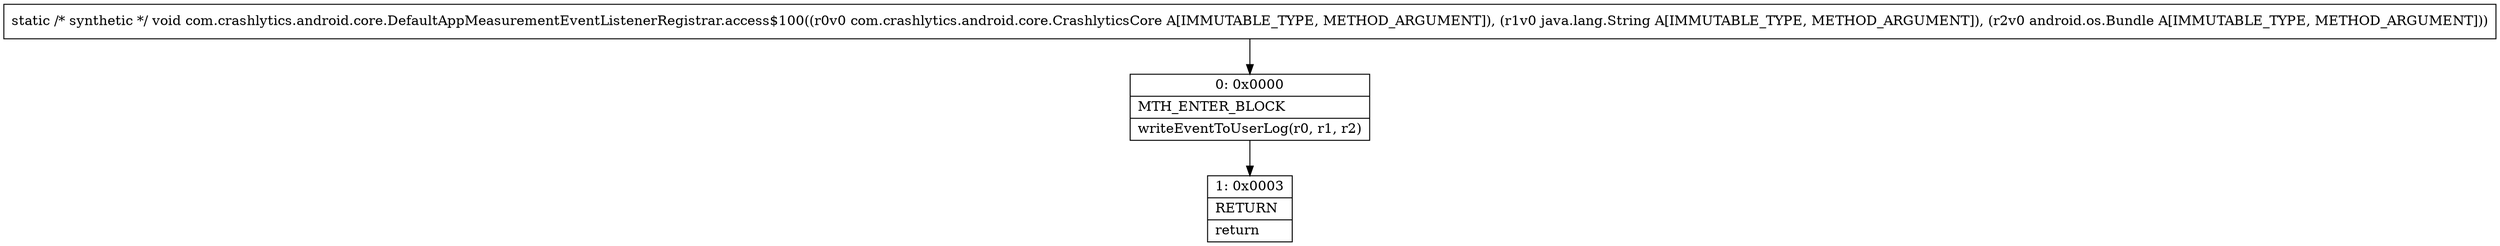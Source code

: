 digraph "CFG forcom.crashlytics.android.core.DefaultAppMeasurementEventListenerRegistrar.access$100(Lcom\/crashlytics\/android\/core\/CrashlyticsCore;Ljava\/lang\/String;Landroid\/os\/Bundle;)V" {
Node_0 [shape=record,label="{0\:\ 0x0000|MTH_ENTER_BLOCK\l|writeEventToUserLog(r0, r1, r2)\l}"];
Node_1 [shape=record,label="{1\:\ 0x0003|RETURN\l|return\l}"];
MethodNode[shape=record,label="{static \/* synthetic *\/ void com.crashlytics.android.core.DefaultAppMeasurementEventListenerRegistrar.access$100((r0v0 com.crashlytics.android.core.CrashlyticsCore A[IMMUTABLE_TYPE, METHOD_ARGUMENT]), (r1v0 java.lang.String A[IMMUTABLE_TYPE, METHOD_ARGUMENT]), (r2v0 android.os.Bundle A[IMMUTABLE_TYPE, METHOD_ARGUMENT])) }"];
MethodNode -> Node_0;
Node_0 -> Node_1;
}

